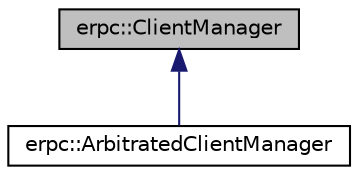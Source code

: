 digraph "erpc::ClientManager"
{
  edge [fontname="Helvetica",fontsize="10",labelfontname="Helvetica",labelfontsize="10"];
  node [fontname="Helvetica",fontsize="10",shape=record];
  Node1 [label="erpc::ClientManager",height=0.2,width=0.4,color="black", fillcolor="grey75", style="filled", fontcolor="black"];
  Node1 -> Node2 [dir="back",color="midnightblue",fontsize="10",style="solid",fontname="Helvetica"];
  Node2 [label="erpc::ArbitratedClientManager",height=0.2,width=0.4,color="black", fillcolor="white", style="filled",URL="$classerpc_1_1_arbitrated_client_manager.html",tooltip="Client that can share a transport with a server. "];
}
